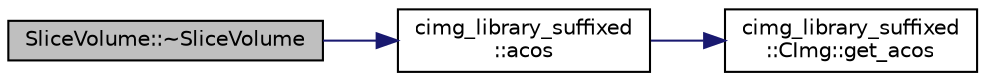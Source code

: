 digraph "SliceVolume::~SliceVolume"
{
  edge [fontname="Helvetica",fontsize="10",labelfontname="Helvetica",labelfontsize="10"];
  node [fontname="Helvetica",fontsize="10",shape=record];
  rankdir="LR";
  Node6 [label="SliceVolume::~SliceVolume",height=0.2,width=0.4,color="black", fillcolor="grey75", style="filled", fontcolor="black"];
  Node6 -> Node7 [color="midnightblue",fontsize="10",style="solid",fontname="Helvetica"];
  Node7 [label="cimg_library_suffixed\l::acos",height=0.2,width=0.4,color="black", fillcolor="white", style="filled",URL="$namespacecimg__library__suffixed.html#a45e323770cb5807fff70424113710fa9"];
  Node7 -> Node8 [color="midnightblue",fontsize="10",style="solid",fontname="Helvetica"];
  Node8 [label="cimg_library_suffixed\l::CImg::get_acos",height=0.2,width=0.4,color="black", fillcolor="white", style="filled",URL="$structcimg__library__suffixed_1_1_c_img.html#a445ea09346db0f688e3e392dff34279c",tooltip="Compute the arccosine of each pixel value . "];
}
